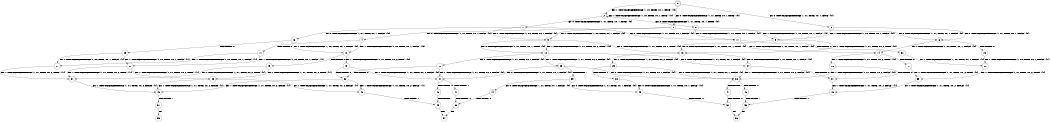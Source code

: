 digraph BCG {
size = "7, 10.5";
center = TRUE;
node [shape = circle];
0 [peripheries = 2];
0 -> 1 [label = "EX !0 !ATOMIC_EXCH_BRANCH (1, +1, TRUE, +0, 1, TRUE) !{0}"];
0 -> 2 [label = "EX !1 !ATOMIC_EXCH_BRANCH (1, +0, TRUE, +0, 1, TRUE) !{0}"];
0 -> 3 [label = "EX !0 !ATOMIC_EXCH_BRANCH (1, +1, TRUE, +0, 1, TRUE) !{0}"];
1 -> 4 [label = "EX !0 !ATOMIC_EXCH_BRANCH (1, +1, TRUE, +0, 1, FALSE) !{0}"];
1 -> 5 [label = "EX !1 !ATOMIC_EXCH_BRANCH (1, +0, TRUE, +0, 1, FALSE) !{0}"];
1 -> 6 [label = "EX !0 !ATOMIC_EXCH_BRANCH (1, +1, TRUE, +0, 1, FALSE) !{0}"];
2 -> 2 [label = "EX !1 !ATOMIC_EXCH_BRANCH (1, +0, TRUE, +0, 1, TRUE) !{0}"];
2 -> 7 [label = "EX !0 !ATOMIC_EXCH_BRANCH (1, +1, TRUE, +0, 1, TRUE) !{0}"];
2 -> 8 [label = "EX !0 !ATOMIC_EXCH_BRANCH (1, +1, TRUE, +0, 1, TRUE) !{0}"];
3 -> 9 [label = "EX !1 !ATOMIC_EXCH_BRANCH (1, +0, TRUE, +0, 1, FALSE) !{0}"];
3 -> 6 [label = "EX !0 !ATOMIC_EXCH_BRANCH (1, +1, TRUE, +0, 1, FALSE) !{0}"];
4 -> 10 [label = "EX !1 !ATOMIC_EXCH_BRANCH (1, +0, TRUE, +0, 1, FALSE) !{0}"];
4 -> 11 [label = "TERMINATE !0"];
5 -> 12 [label = "EX !0 !ATOMIC_EXCH_BRANCH (1, +1, TRUE, +0, 1, TRUE) !{0}"];
5 -> 12 [label = "EX !1 !ATOMIC_EXCH_BRANCH (1, +1, TRUE, +0, 2, TRUE) !{0}"];
5 -> 13 [label = "EX !0 !ATOMIC_EXCH_BRANCH (1, +1, TRUE, +0, 1, TRUE) !{0}"];
6 -> 14 [label = "EX !1 !ATOMIC_EXCH_BRANCH (1, +0, TRUE, +0, 1, FALSE) !{0}"];
6 -> 15 [label = "TERMINATE !0"];
7 -> 16 [label = "EX !0 !ATOMIC_EXCH_BRANCH (1, +1, TRUE, +0, 1, FALSE) !{0}"];
7 -> 5 [label = "EX !1 !ATOMIC_EXCH_BRANCH (1, +0, TRUE, +0, 1, FALSE) !{0}"];
7 -> 17 [label = "EX !0 !ATOMIC_EXCH_BRANCH (1, +1, TRUE, +0, 1, FALSE) !{0}"];
8 -> 9 [label = "EX !1 !ATOMIC_EXCH_BRANCH (1, +0, TRUE, +0, 1, FALSE) !{0}"];
8 -> 17 [label = "EX !0 !ATOMIC_EXCH_BRANCH (1, +1, TRUE, +0, 1, FALSE) !{0}"];
9 -> 13 [label = "EX !1 !ATOMIC_EXCH_BRANCH (1, +1, TRUE, +0, 2, TRUE) !{0}"];
9 -> 13 [label = "EX !0 !ATOMIC_EXCH_BRANCH (1, +1, TRUE, +0, 1, TRUE) !{0}"];
10 -> 18 [label = "EX !1 !ATOMIC_EXCH_BRANCH (1, +1, TRUE, +0, 2, TRUE) !{0}"];
10 -> 19 [label = "TERMINATE !0"];
11 -> 20 [label = "EX !1 !ATOMIC_EXCH_BRANCH (1, +0, TRUE, +0, 1, FALSE) !{1}"];
11 -> 21 [label = "EX !1 !ATOMIC_EXCH_BRANCH (1, +0, TRUE, +0, 1, FALSE) !{1}"];
12 -> 22 [label = "EX !0 !ATOMIC_EXCH_BRANCH (1, +1, TRUE, +0, 1, FALSE) !{0}"];
12 -> 23 [label = "EX !1 !ATOMIC_EXCH_BRANCH (1, +1, TRUE, +0, 2, FALSE) !{0}"];
12 -> 24 [label = "EX !0 !ATOMIC_EXCH_BRANCH (1, +1, TRUE, +0, 1, FALSE) !{0}"];
13 -> 25 [label = "EX !1 !ATOMIC_EXCH_BRANCH (1, +1, TRUE, +0, 2, FALSE) !{0}"];
13 -> 24 [label = "EX !0 !ATOMIC_EXCH_BRANCH (1, +1, TRUE, +0, 1, FALSE) !{0}"];
14 -> 26 [label = "EX !1 !ATOMIC_EXCH_BRANCH (1, +1, TRUE, +0, 2, TRUE) !{0}"];
14 -> 27 [label = "TERMINATE !0"];
15 -> 28 [label = "EX !1 !ATOMIC_EXCH_BRANCH (1, +0, TRUE, +0, 1, FALSE) !{1}"];
16 -> 10 [label = "EX !1 !ATOMIC_EXCH_BRANCH (1, +0, TRUE, +0, 1, FALSE) !{0}"];
16 -> 29 [label = "TERMINATE !0"];
17 -> 14 [label = "EX !1 !ATOMIC_EXCH_BRANCH (1, +0, TRUE, +0, 1, FALSE) !{0}"];
17 -> 30 [label = "TERMINATE !0"];
18 -> 31 [label = "EX !1 !ATOMIC_EXCH_BRANCH (1, +1, TRUE, +0, 2, FALSE) !{0}"];
18 -> 32 [label = "TERMINATE !0"];
19 -> 33 [label = "EX !1 !ATOMIC_EXCH_BRANCH (1, +1, TRUE, +0, 2, TRUE) !{1}"];
19 -> 34 [label = "EX !1 !ATOMIC_EXCH_BRANCH (1, +1, TRUE, +0, 2, TRUE) !{1}"];
20 -> 33 [label = "EX !1 !ATOMIC_EXCH_BRANCH (1, +1, TRUE, +0, 2, TRUE) !{1}"];
20 -> 34 [label = "EX !1 !ATOMIC_EXCH_BRANCH (1, +1, TRUE, +0, 2, TRUE) !{1}"];
21 -> 34 [label = "EX !1 !ATOMIC_EXCH_BRANCH (1, +1, TRUE, +0, 2, TRUE) !{1}"];
22 -> 31 [label = "EX !1 !ATOMIC_EXCH_BRANCH (1, +1, TRUE, +0, 2, FALSE) !{0}"];
22 -> 32 [label = "TERMINATE !0"];
23 -> 31 [label = "EX !0 !ATOMIC_EXCH_BRANCH (1, +1, TRUE, +0, 1, FALSE) !{0}"];
23 -> 35 [label = "TERMINATE !1"];
23 -> 36 [label = "EX !0 !ATOMIC_EXCH_BRANCH (1, +1, TRUE, +0, 1, FALSE) !{0}"];
24 -> 36 [label = "EX !1 !ATOMIC_EXCH_BRANCH (1, +1, TRUE, +0, 2, FALSE) !{0}"];
24 -> 37 [label = "TERMINATE !0"];
25 -> 38 [label = "TERMINATE !1"];
25 -> 36 [label = "EX !0 !ATOMIC_EXCH_BRANCH (1, +1, TRUE, +0, 1, FALSE) !{0}"];
26 -> 36 [label = "EX !1 !ATOMIC_EXCH_BRANCH (1, +1, TRUE, +0, 2, FALSE) !{0}"];
26 -> 37 [label = "TERMINATE !0"];
27 -> 39 [label = "EX !1 !ATOMIC_EXCH_BRANCH (1, +1, TRUE, +0, 2, TRUE) !{1}"];
28 -> 39 [label = "EX !1 !ATOMIC_EXCH_BRANCH (1, +1, TRUE, +0, 2, TRUE) !{1}"];
29 -> 20 [label = "EX !1 !ATOMIC_EXCH_BRANCH (1, +0, TRUE, +0, 1, FALSE) !{1}"];
29 -> 21 [label = "EX !1 !ATOMIC_EXCH_BRANCH (1, +0, TRUE, +0, 1, FALSE) !{1}"];
30 -> 28 [label = "EX !1 !ATOMIC_EXCH_BRANCH (1, +0, TRUE, +0, 1, FALSE) !{1}"];
31 -> 40 [label = "TERMINATE !0"];
31 -> 41 [label = "TERMINATE !1"];
32 -> 42 [label = "EX !1 !ATOMIC_EXCH_BRANCH (1, +1, TRUE, +0, 2, FALSE) !{1}"];
32 -> 43 [label = "EX !1 !ATOMIC_EXCH_BRANCH (1, +1, TRUE, +0, 2, FALSE) !{1}"];
33 -> 42 [label = "EX !1 !ATOMIC_EXCH_BRANCH (1, +1, TRUE, +0, 2, FALSE) !{1}"];
33 -> 43 [label = "EX !1 !ATOMIC_EXCH_BRANCH (1, +1, TRUE, +0, 2, FALSE) !{1}"];
34 -> 43 [label = "EX !1 !ATOMIC_EXCH_BRANCH (1, +1, TRUE, +0, 2, FALSE) !{1}"];
35 -> 44 [label = "EX !0 !ATOMIC_EXCH_BRANCH (1, +1, TRUE, +0, 1, FALSE) !{0}"];
35 -> 45 [label = "EX !0 !ATOMIC_EXCH_BRANCH (1, +1, TRUE, +0, 1, FALSE) !{0}"];
36 -> 46 [label = "TERMINATE !0"];
36 -> 47 [label = "TERMINATE !1"];
37 -> 48 [label = "EX !1 !ATOMIC_EXCH_BRANCH (1, +1, TRUE, +0, 2, FALSE) !{1}"];
38 -> 45 [label = "EX !0 !ATOMIC_EXCH_BRANCH (1, +1, TRUE, +0, 1, FALSE) !{0}"];
39 -> 48 [label = "EX !1 !ATOMIC_EXCH_BRANCH (1, +1, TRUE, +0, 2, FALSE) !{1}"];
40 -> 49 [label = "TERMINATE !1"];
41 -> 50 [label = "TERMINATE !0"];
42 -> 49 [label = "TERMINATE !1"];
43 -> 51 [label = "TERMINATE !1"];
44 -> 50 [label = "TERMINATE !0"];
45 -> 52 [label = "TERMINATE !0"];
46 -> 53 [label = "TERMINATE !1"];
47 -> 52 [label = "TERMINATE !0"];
48 -> 53 [label = "TERMINATE !1"];
49 -> 54 [label = "exit"];
50 -> 54 [label = "exit"];
51 -> 55 [label = "exit"];
52 -> 56 [label = "exit"];
53 -> 56 [label = "exit"];
}
